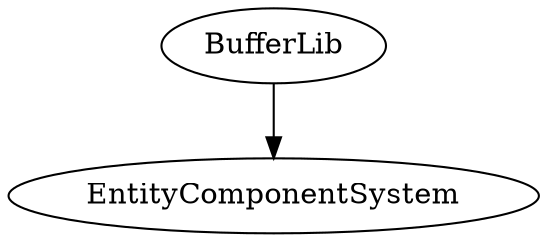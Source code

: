 #pragma once

digraph EntityComponentSystem
{
	#define digraph subgraph
	#include<BufferLib.gv>
	#undef digraph 
	BufferLib -> EntityComponentSystem; 
}